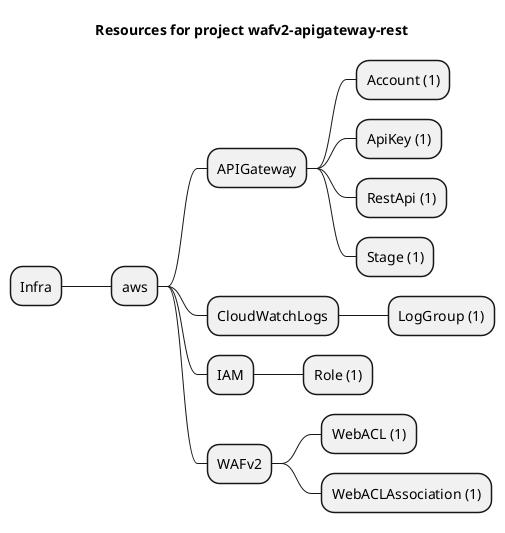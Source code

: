 @startmindmap
title Resources for project wafv2-apigateway-rest
skinparam monochrome true
+ Infra
++ aws
+++ APIGateway
++++ Account (1)
++++ ApiKey (1)
++++ RestApi (1)
++++ Stage (1)
+++ CloudWatchLogs
++++ LogGroup (1)
+++ IAM
++++ Role (1)
+++ WAFv2
++++ WebACL (1)
++++ WebACLAssociation (1)
@endmindmap